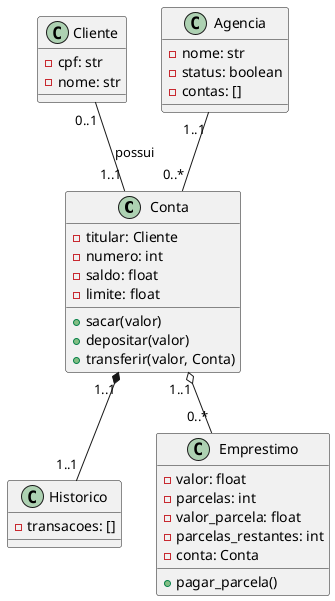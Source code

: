 @startuml 'Teste'

class Conta {
    - titular: Cliente
    - numero: int
    - saldo: float
    - limite: float
    + sacar(valor)
    + depositar(valor)
    + transferir(valor, Conta)
}

class Cliente {
    - cpf: str
    - nome: str
}

class Historico {
    - transacoes: []
}

class Emprestimo {
    - valor: float
    - parcelas: int
    - valor_parcela: float
    - parcelas_restantes: int
    - conta: Conta
    + pagar_parcela()
}

class Agencia {
    - nome: str
    - status: boolean
    - contas: []
}

Cliente "0..1" -- "1..1" Conta : possui
Conta "1..1" *-- "1..1" Historico
Conta "1..1" o-- "0..*" Emprestimo
Agencia "1..1" -- "0..*" Conta
@enduml